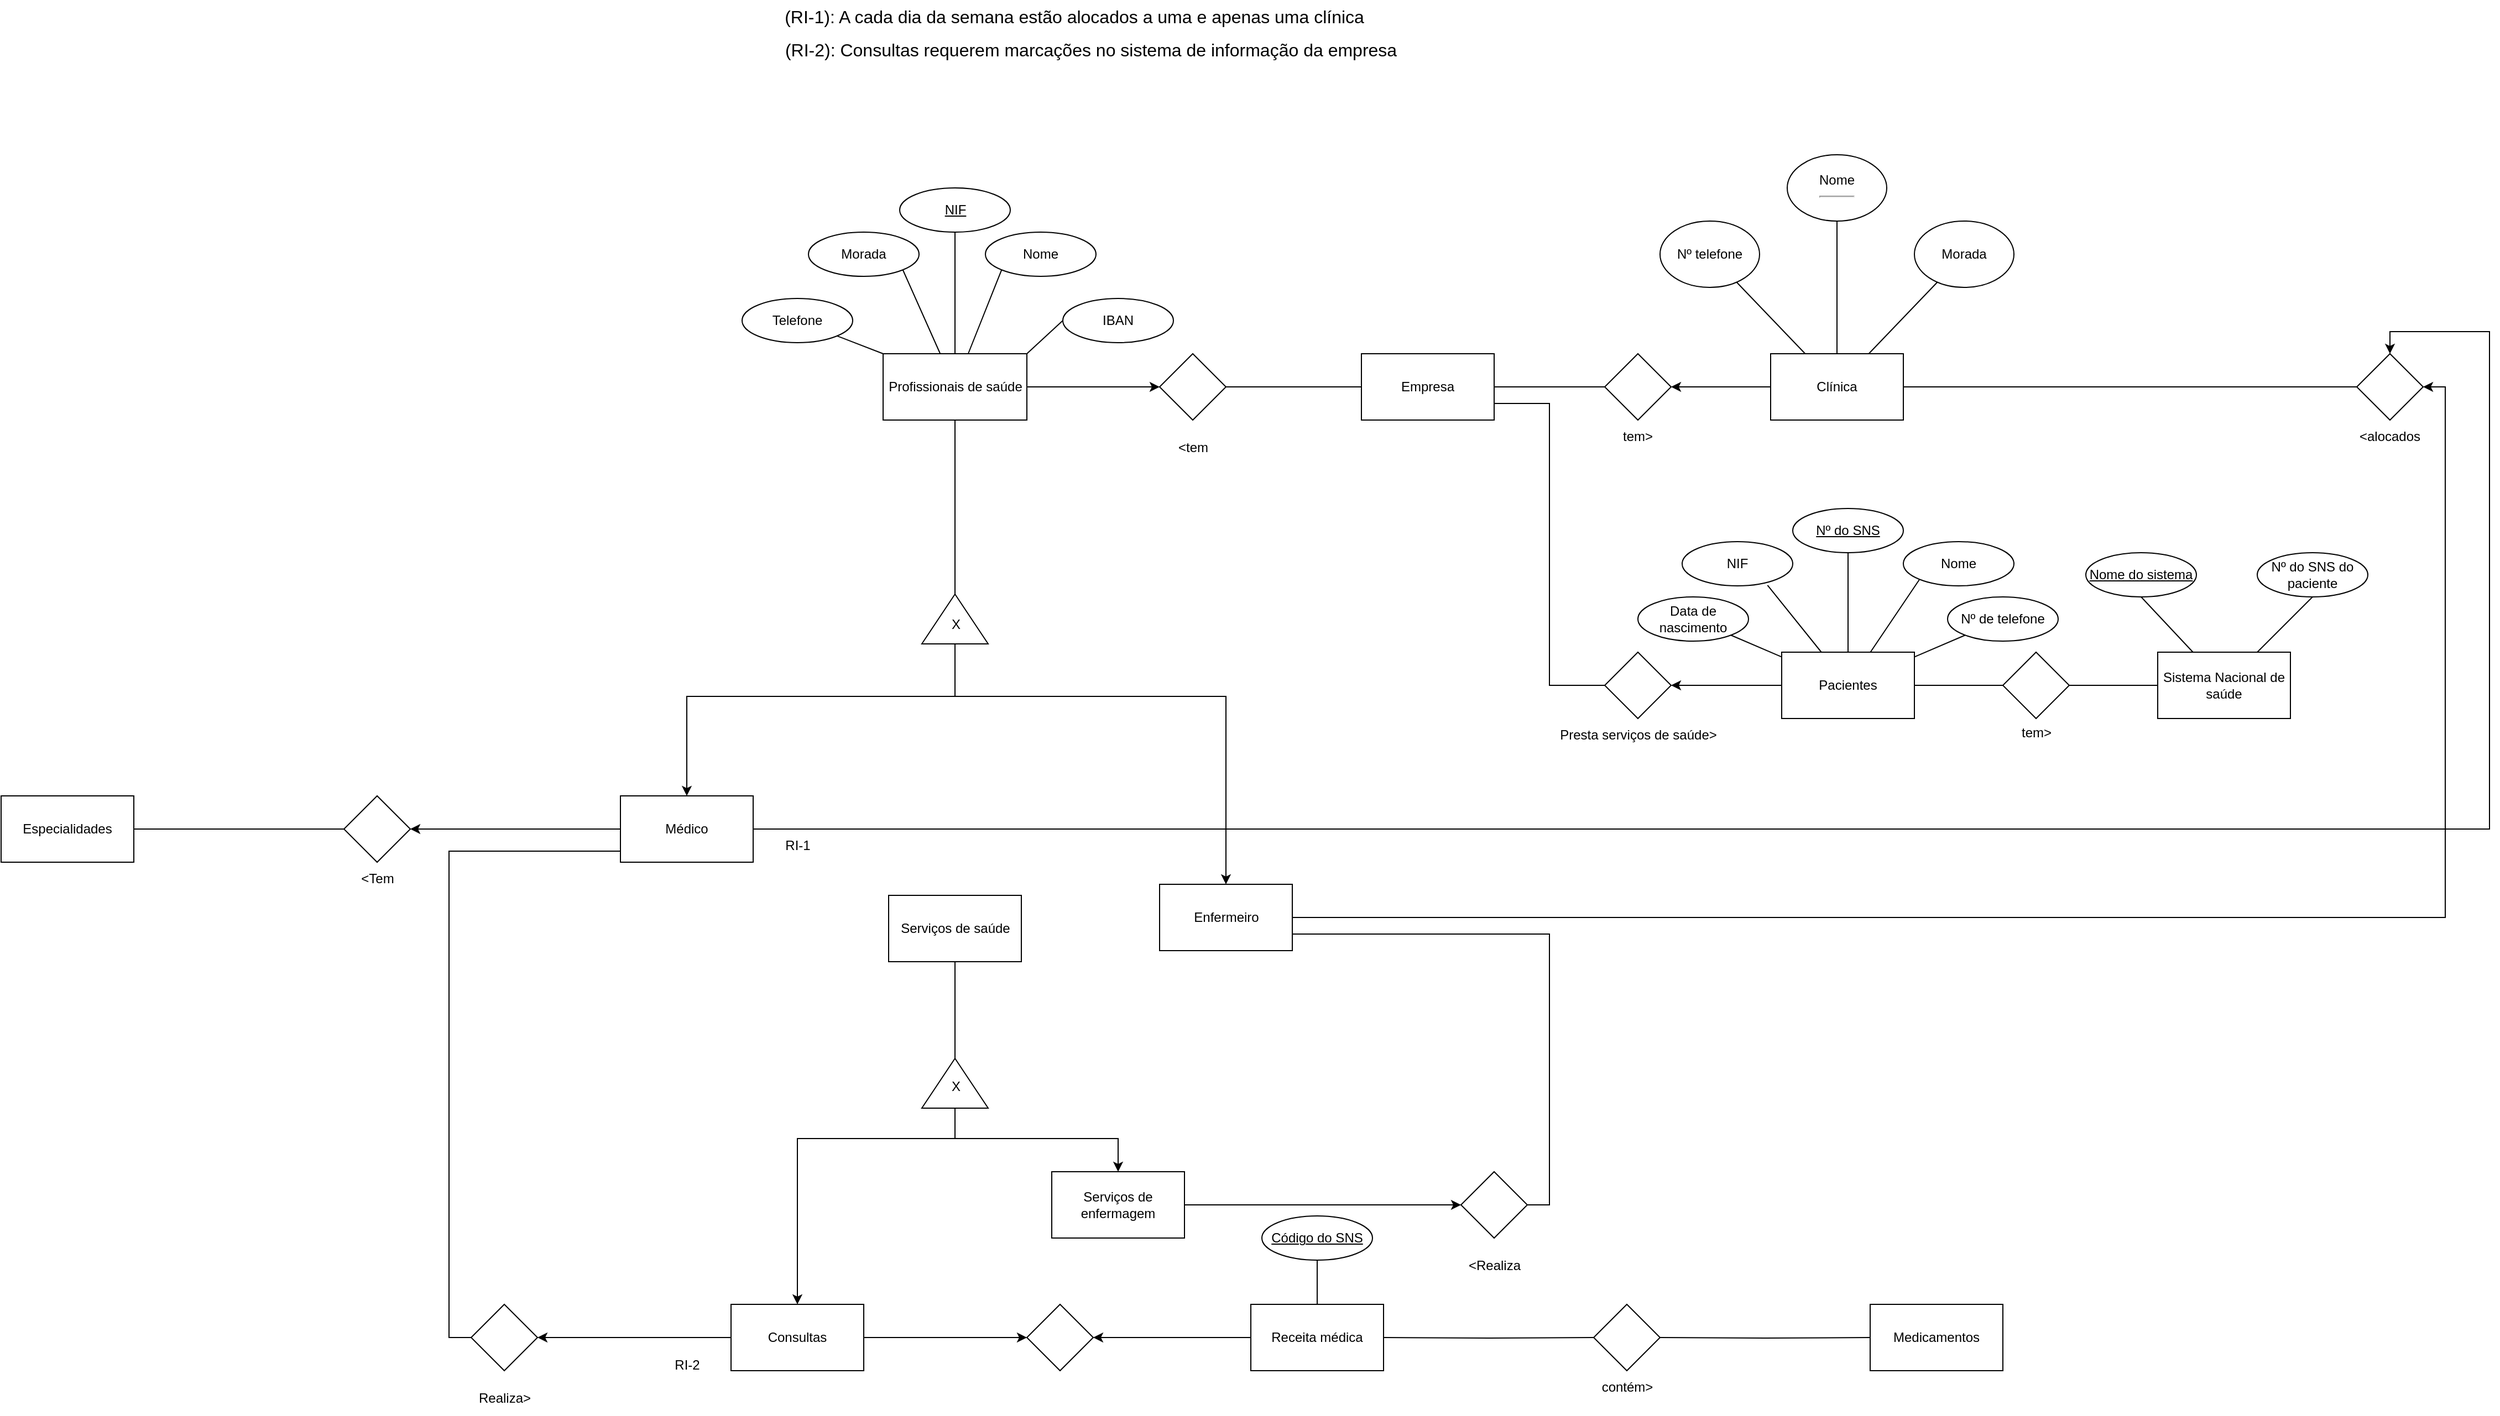 <mxfile version="24.2.8" type="device">
  <diagram id="R2lEEEUBdFMjLlhIrx00" name="Page-1">
    <mxGraphModel dx="2759" dy="949" grid="1" gridSize="10" guides="1" tooltips="1" connect="1" arrows="1" fold="1" page="1" pageScale="1" pageWidth="850" pageHeight="1100" math="0" shadow="0" extFonts="Permanent Marker^https://fonts.googleapis.com/css?family=Permanent+Marker">
      <root>
        <mxCell id="0" />
        <mxCell id="1" parent="0" />
        <mxCell id="IJ2FQPyfji08ccs4RDIm-24" style="edgeStyle=orthogonalEdgeStyle;rounded=0;orthogonalLoop=1;jettySize=auto;html=1;exitX=1;exitY=0.5;exitDx=0;exitDy=0;entryX=0;entryY=0.5;entryDx=0;entryDy=0;endArrow=none;endFill=0;" parent="1" source="IJ2FQPyfji08ccs4RDIm-25" target="IJ2FQPyfji08ccs4RDIm-29" edge="1">
          <mxGeometry relative="1" as="geometry" />
        </mxCell>
        <mxCell id="IJ2FQPyfji08ccs4RDIm-59" style="edgeStyle=orthogonalEdgeStyle;rounded=0;orthogonalLoop=1;jettySize=auto;html=1;entryX=1;entryY=0.5;entryDx=0;entryDy=0;endArrow=none;endFill=0;" parent="1" source="IJ2FQPyfji08ccs4RDIm-25" target="IJ2FQPyfji08ccs4RDIm-57" edge="1">
          <mxGeometry relative="1" as="geometry" />
        </mxCell>
        <mxCell id="IJ2FQPyfji08ccs4RDIm-25" value="Empresa" style="rounded=0;whiteSpace=wrap;html=1;" parent="1" vertex="1">
          <mxGeometry x="570" y="540" width="120" height="60" as="geometry" />
        </mxCell>
        <mxCell id="IJ2FQPyfji08ccs4RDIm-26" style="edgeStyle=orthogonalEdgeStyle;rounded=0;orthogonalLoop=1;jettySize=auto;html=1;entryX=1;entryY=0.5;entryDx=0;entryDy=0;" parent="1" source="IJ2FQPyfji08ccs4RDIm-28" target="IJ2FQPyfji08ccs4RDIm-29" edge="1">
          <mxGeometry relative="1" as="geometry" />
        </mxCell>
        <mxCell id="IJ2FQPyfji08ccs4RDIm-27" style="edgeStyle=orthogonalEdgeStyle;rounded=0;orthogonalLoop=1;jettySize=auto;html=1;entryX=0.5;entryY=1;entryDx=0;entryDy=0;endArrow=none;endFill=0;" parent="1" source="IJ2FQPyfji08ccs4RDIm-28" target="IJ2FQPyfji08ccs4RDIm-30" edge="1">
          <mxGeometry relative="1" as="geometry" />
        </mxCell>
        <mxCell id="IJ2FQPyfji08ccs4RDIm-72" style="edgeStyle=orthogonalEdgeStyle;rounded=0;orthogonalLoop=1;jettySize=auto;html=1;entryX=0;entryY=0.5;entryDx=0;entryDy=0;endArrow=none;endFill=0;" parent="1" source="IJ2FQPyfji08ccs4RDIm-28" target="IJ2FQPyfji08ccs4RDIm-71" edge="1">
          <mxGeometry relative="1" as="geometry" />
        </mxCell>
        <mxCell id="IJ2FQPyfji08ccs4RDIm-28" value="Clínica" style="rounded=0;whiteSpace=wrap;html=1;" parent="1" vertex="1">
          <mxGeometry x="940" y="540" width="120" height="60" as="geometry" />
        </mxCell>
        <mxCell id="IJ2FQPyfji08ccs4RDIm-29" value="" style="rhombus;whiteSpace=wrap;html=1;" parent="1" vertex="1">
          <mxGeometry x="790" y="540" width="60" height="60" as="geometry" />
        </mxCell>
        <mxCell id="IJ2FQPyfji08ccs4RDIm-30" value="Nome&lt;hr&gt;" style="ellipse;whiteSpace=wrap;html=1;" parent="1" vertex="1">
          <mxGeometry x="955" y="360" width="90" height="60" as="geometry" />
        </mxCell>
        <mxCell id="IJ2FQPyfji08ccs4RDIm-31" value="Morada" style="ellipse;whiteSpace=wrap;html=1;" parent="1" vertex="1">
          <mxGeometry x="1070" y="420" width="90" height="60" as="geometry" />
        </mxCell>
        <mxCell id="IJ2FQPyfji08ccs4RDIm-32" value="Nº telefone" style="ellipse;whiteSpace=wrap;html=1;" parent="1" vertex="1">
          <mxGeometry x="840" y="420" width="90" height="60" as="geometry" />
        </mxCell>
        <mxCell id="IJ2FQPyfji08ccs4RDIm-33" style="rounded=0;orthogonalLoop=1;jettySize=auto;html=1;endArrow=none;endFill=0;" parent="1" source="IJ2FQPyfji08ccs4RDIm-28" target="IJ2FQPyfji08ccs4RDIm-32" edge="1">
          <mxGeometry relative="1" as="geometry" />
        </mxCell>
        <mxCell id="IJ2FQPyfji08ccs4RDIm-34" style="rounded=0;orthogonalLoop=1;jettySize=auto;html=1;endArrow=none;endFill=0;" parent="1" source="IJ2FQPyfji08ccs4RDIm-28" target="IJ2FQPyfji08ccs4RDIm-31" edge="1">
          <mxGeometry relative="1" as="geometry" />
        </mxCell>
        <mxCell id="IJ2FQPyfji08ccs4RDIm-58" style="edgeStyle=orthogonalEdgeStyle;rounded=0;orthogonalLoop=1;jettySize=auto;html=1;entryX=0;entryY=0.5;entryDx=0;entryDy=0;" parent="1" source="IJ2FQPyfji08ccs4RDIm-49" target="IJ2FQPyfji08ccs4RDIm-57" edge="1">
          <mxGeometry relative="1" as="geometry" />
        </mxCell>
        <mxCell id="IJ2FQPyfji08ccs4RDIm-63" style="edgeStyle=orthogonalEdgeStyle;rounded=0;orthogonalLoop=1;jettySize=auto;html=1;entryX=1;entryY=0.5;entryDx=0;entryDy=0;endArrow=none;endFill=0;" parent="1" source="IJ2FQPyfji08ccs4RDIm-49" target="IJ2FQPyfji08ccs4RDIm-62" edge="1">
          <mxGeometry relative="1" as="geometry" />
        </mxCell>
        <mxCell id="IJ2FQPyfji08ccs4RDIm-81" style="edgeStyle=orthogonalEdgeStyle;rounded=0;orthogonalLoop=1;jettySize=auto;html=1;endArrow=none;endFill=0;" parent="1" source="IJ2FQPyfji08ccs4RDIm-49" target="IJ2FQPyfji08ccs4RDIm-52" edge="1">
          <mxGeometry relative="1" as="geometry" />
        </mxCell>
        <mxCell id="IJ2FQPyfji08ccs4RDIm-82" style="rounded=0;orthogonalLoop=1;jettySize=auto;html=1;entryX=0;entryY=1;entryDx=0;entryDy=0;endArrow=none;endFill=0;" parent="1" source="IJ2FQPyfji08ccs4RDIm-49" target="IJ2FQPyfji08ccs4RDIm-53" edge="1">
          <mxGeometry relative="1" as="geometry" />
        </mxCell>
        <mxCell id="IJ2FQPyfji08ccs4RDIm-83" style="rounded=0;orthogonalLoop=1;jettySize=auto;html=1;entryX=0;entryY=0.5;entryDx=0;entryDy=0;endArrow=none;endFill=0;exitX=1;exitY=0;exitDx=0;exitDy=0;" parent="1" source="IJ2FQPyfji08ccs4RDIm-49" target="IJ2FQPyfji08ccs4RDIm-54" edge="1">
          <mxGeometry relative="1" as="geometry" />
        </mxCell>
        <mxCell id="IJ2FQPyfji08ccs4RDIm-84" style="rounded=0;orthogonalLoop=1;jettySize=auto;html=1;entryX=1;entryY=1;entryDx=0;entryDy=0;endArrow=none;endFill=0;" parent="1" source="IJ2FQPyfji08ccs4RDIm-49" target="IJ2FQPyfji08ccs4RDIm-51" edge="1">
          <mxGeometry relative="1" as="geometry" />
        </mxCell>
        <mxCell id="IJ2FQPyfji08ccs4RDIm-85" style="rounded=0;orthogonalLoop=1;jettySize=auto;html=1;endArrow=none;endFill=0;exitX=0;exitY=0;exitDx=0;exitDy=0;" parent="1" source="IJ2FQPyfji08ccs4RDIm-49" target="IJ2FQPyfji08ccs4RDIm-50" edge="1">
          <mxGeometry relative="1" as="geometry" />
        </mxCell>
        <mxCell id="IJ2FQPyfji08ccs4RDIm-49" value="Profissionais de saúde" style="whiteSpace=wrap;html=1;align=center;" parent="1" vertex="1">
          <mxGeometry x="137.5" y="540" width="130" height="60" as="geometry" />
        </mxCell>
        <mxCell id="IJ2FQPyfji08ccs4RDIm-50" value="Telefone" style="ellipse;whiteSpace=wrap;html=1;align=center;" parent="1" vertex="1">
          <mxGeometry x="10" y="490" width="100" height="40" as="geometry" />
        </mxCell>
        <mxCell id="IJ2FQPyfji08ccs4RDIm-51" value="Morada" style="ellipse;whiteSpace=wrap;html=1;align=center;" parent="1" vertex="1">
          <mxGeometry x="70" y="430" width="100" height="40" as="geometry" />
        </mxCell>
        <mxCell id="IJ2FQPyfji08ccs4RDIm-52" value="NIF" style="ellipse;whiteSpace=wrap;html=1;align=center;fontStyle=4;" parent="1" vertex="1">
          <mxGeometry x="152.5" y="390" width="100" height="40" as="geometry" />
        </mxCell>
        <mxCell id="IJ2FQPyfji08ccs4RDIm-53" value="Nome" style="ellipse;whiteSpace=wrap;html=1;align=center;" parent="1" vertex="1">
          <mxGeometry x="230" y="430" width="100" height="40" as="geometry" />
        </mxCell>
        <mxCell id="IJ2FQPyfji08ccs4RDIm-54" value="IBAN" style="ellipse;whiteSpace=wrap;html=1;align=center;" parent="1" vertex="1">
          <mxGeometry x="300" y="490" width="100" height="40" as="geometry" />
        </mxCell>
        <mxCell id="IJ2FQPyfji08ccs4RDIm-57" value="" style="rhombus;whiteSpace=wrap;html=1;gradientColor=none;verticalAlign=middle;horizontal=1;" parent="1" vertex="1">
          <mxGeometry x="387.5" y="540" width="60" height="60" as="geometry" />
        </mxCell>
        <mxCell id="IJ2FQPyfji08ccs4RDIm-76" style="edgeStyle=orthogonalEdgeStyle;rounded=0;orthogonalLoop=1;jettySize=auto;html=1;entryX=0.5;entryY=0;entryDx=0;entryDy=0;exitX=1;exitY=0.5;exitDx=0;exitDy=0;" parent="1" source="IJ2FQPyfji08ccs4RDIm-60" target="IJ2FQPyfji08ccs4RDIm-71" edge="1">
          <mxGeometry relative="1" as="geometry">
            <mxPoint x="110" y="810.003" as="sourcePoint" />
            <mxPoint x="1260" y="539.95" as="targetPoint" />
            <Array as="points">
              <mxPoint x="1590" y="970" />
              <mxPoint x="1590" y="520" />
              <mxPoint x="1500" y="520" />
            </Array>
          </mxGeometry>
        </mxCell>
        <mxCell id="IJ2FQPyfji08ccs4RDIm-135" style="edgeStyle=orthogonalEdgeStyle;rounded=0;orthogonalLoop=1;jettySize=auto;html=1;entryX=0;entryY=0.5;entryDx=0;entryDy=0;endArrow=none;endFill=0;" parent="1" source="IJ2FQPyfji08ccs4RDIm-60" target="IJ2FQPyfji08ccs4RDIm-133" edge="1">
          <mxGeometry relative="1" as="geometry">
            <Array as="points">
              <mxPoint x="-255" y="990" />
              <mxPoint x="-255" y="1430" />
            </Array>
          </mxGeometry>
        </mxCell>
        <mxCell id="YIyGmwCXTKZyVRam45PO-11" style="edgeStyle=orthogonalEdgeStyle;rounded=0;orthogonalLoop=1;jettySize=auto;html=1;entryX=1;entryY=0.5;entryDx=0;entryDy=0;" parent="1" source="IJ2FQPyfji08ccs4RDIm-60" target="YIyGmwCXTKZyVRam45PO-10" edge="1">
          <mxGeometry relative="1" as="geometry" />
        </mxCell>
        <mxCell id="IJ2FQPyfji08ccs4RDIm-60" value="Médico" style="whiteSpace=wrap;html=1;align=center;" parent="1" vertex="1">
          <mxGeometry x="-100" y="940" width="120" height="60" as="geometry" />
        </mxCell>
        <mxCell id="IJ2FQPyfji08ccs4RDIm-73" style="edgeStyle=orthogonalEdgeStyle;rounded=0;orthogonalLoop=1;jettySize=auto;html=1;entryX=1;entryY=0.5;entryDx=0;entryDy=0;" parent="1" source="IJ2FQPyfji08ccs4RDIm-61" target="IJ2FQPyfji08ccs4RDIm-71" edge="1">
          <mxGeometry relative="1" as="geometry" />
        </mxCell>
        <mxCell id="IJ2FQPyfji08ccs4RDIm-130" style="edgeStyle=orthogonalEdgeStyle;rounded=0;orthogonalLoop=1;jettySize=auto;html=1;entryX=1;entryY=0.5;entryDx=0;entryDy=0;endArrow=none;endFill=0;exitX=1;exitY=0.75;exitDx=0;exitDy=0;" parent="1" source="IJ2FQPyfji08ccs4RDIm-61" target="IJ2FQPyfji08ccs4RDIm-129" edge="1">
          <mxGeometry relative="1" as="geometry" />
        </mxCell>
        <mxCell id="IJ2FQPyfji08ccs4RDIm-61" value="Enfermeiro" style="whiteSpace=wrap;html=1;align=center;" parent="1" vertex="1">
          <mxGeometry x="387.5" y="1020" width="120" height="60" as="geometry" />
        </mxCell>
        <mxCell id="IJ2FQPyfji08ccs4RDIm-64" style="edgeStyle=orthogonalEdgeStyle;rounded=0;orthogonalLoop=1;jettySize=auto;html=1;" parent="1" source="IJ2FQPyfji08ccs4RDIm-62" target="IJ2FQPyfji08ccs4RDIm-60" edge="1">
          <mxGeometry relative="1" as="geometry">
            <Array as="points">
              <mxPoint x="203" y="850" />
              <mxPoint x="-40" y="850" />
            </Array>
          </mxGeometry>
        </mxCell>
        <mxCell id="IJ2FQPyfji08ccs4RDIm-65" style="edgeStyle=orthogonalEdgeStyle;rounded=0;orthogonalLoop=1;jettySize=auto;html=1;entryX=0.5;entryY=0;entryDx=0;entryDy=0;" parent="1" source="IJ2FQPyfji08ccs4RDIm-62" target="IJ2FQPyfji08ccs4RDIm-61" edge="1">
          <mxGeometry relative="1" as="geometry">
            <Array as="points">
              <mxPoint x="203" y="850" />
              <mxPoint x="447" y="850" />
            </Array>
          </mxGeometry>
        </mxCell>
        <mxCell id="IJ2FQPyfji08ccs4RDIm-62" value="" style="triangle;whiteSpace=wrap;html=1;rotation=-90;" parent="1" vertex="1">
          <mxGeometry x="180" y="750" width="45" height="60" as="geometry" />
        </mxCell>
        <mxCell id="IJ2FQPyfji08ccs4RDIm-68" value="&amp;lt;tem" style="text;html=1;align=center;verticalAlign=middle;whiteSpace=wrap;rounded=0;" parent="1" vertex="1">
          <mxGeometry x="387.5" y="610" width="60" height="30" as="geometry" />
        </mxCell>
        <mxCell id="IJ2FQPyfji08ccs4RDIm-69" value="tem&amp;gt;" style="text;html=1;align=center;verticalAlign=middle;whiteSpace=wrap;rounded=0;" parent="1" vertex="1">
          <mxGeometry x="790" y="600" width="60" height="30" as="geometry" />
        </mxCell>
        <mxCell id="IJ2FQPyfji08ccs4RDIm-71" value="" style="rhombus;whiteSpace=wrap;html=1;" parent="1" vertex="1">
          <mxGeometry x="1470" y="540" width="60" height="60" as="geometry" />
        </mxCell>
        <mxCell id="IJ2FQPyfji08ccs4RDIm-74" value="&amp;lt;alocados" style="text;html=1;align=center;verticalAlign=middle;whiteSpace=wrap;rounded=0;" parent="1" vertex="1">
          <mxGeometry x="1470" y="600" width="60" height="30" as="geometry" />
        </mxCell>
        <mxCell id="IJ2FQPyfji08ccs4RDIm-77" value="RI-1" style="text;html=1;align=center;verticalAlign=middle;resizable=0;points=[];autosize=1;strokeColor=none;fillColor=none;" parent="1" vertex="1">
          <mxGeometry x="35" y="970" width="50" height="30" as="geometry" />
        </mxCell>
        <mxCell id="IJ2FQPyfji08ccs4RDIm-78" value="(RI-1): A cada dia da semana estão alocados a uma e apenas uma clínica" style="text;html=1;align=center;verticalAlign=middle;resizable=0;points=[];autosize=1;strokeColor=none;fillColor=none;fontSize=16;" parent="1" vertex="1">
          <mxGeometry x="35" y="220" width="550" height="30" as="geometry" />
        </mxCell>
        <mxCell id="IJ2FQPyfji08ccs4RDIm-101" style="rounded=0;orthogonalLoop=1;jettySize=auto;html=1;entryX=0;entryY=1;entryDx=0;entryDy=0;endArrow=none;endFill=0;" parent="1" source="IJ2FQPyfji08ccs4RDIm-86" target="IJ2FQPyfji08ccs4RDIm-95" edge="1">
          <mxGeometry relative="1" as="geometry" />
        </mxCell>
        <mxCell id="IJ2FQPyfji08ccs4RDIm-102" style="rounded=0;orthogonalLoop=1;jettySize=auto;html=1;endArrow=none;endFill=0;" parent="1" source="IJ2FQPyfji08ccs4RDIm-86" target="IJ2FQPyfji08ccs4RDIm-98" edge="1">
          <mxGeometry relative="1" as="geometry" />
        </mxCell>
        <mxCell id="IJ2FQPyfji08ccs4RDIm-103" style="rounded=0;orthogonalLoop=1;jettySize=auto;html=1;entryX=0.772;entryY=0.987;entryDx=0;entryDy=0;entryPerimeter=0;endArrow=none;endFill=0;" parent="1" source="IJ2FQPyfji08ccs4RDIm-86" target="IJ2FQPyfji08ccs4RDIm-96" edge="1">
          <mxGeometry relative="1" as="geometry" />
        </mxCell>
        <mxCell id="IJ2FQPyfji08ccs4RDIm-104" style="rounded=0;orthogonalLoop=1;jettySize=auto;html=1;endArrow=none;endFill=0;" parent="1" source="IJ2FQPyfji08ccs4RDIm-86" target="IJ2FQPyfji08ccs4RDIm-97" edge="1">
          <mxGeometry relative="1" as="geometry" />
        </mxCell>
        <mxCell id="IJ2FQPyfji08ccs4RDIm-105" style="edgeStyle=none;rounded=0;orthogonalLoop=1;jettySize=auto;html=1;entryX=0.5;entryY=1;entryDx=0;entryDy=0;endArrow=none;endFill=0;" parent="1" source="IJ2FQPyfji08ccs4RDIm-86" target="IJ2FQPyfji08ccs4RDIm-94" edge="1">
          <mxGeometry relative="1" as="geometry" />
        </mxCell>
        <mxCell id="IJ2FQPyfji08ccs4RDIm-110" style="edgeStyle=none;rounded=0;orthogonalLoop=1;jettySize=auto;html=1;entryX=0;entryY=0.5;entryDx=0;entryDy=0;endArrow=none;endFill=0;" parent="1" source="IJ2FQPyfji08ccs4RDIm-86" target="IJ2FQPyfji08ccs4RDIm-109" edge="1">
          <mxGeometry relative="1" as="geometry" />
        </mxCell>
        <mxCell id="IJ2FQPyfji08ccs4RDIm-86" value="Pacientes" style="whiteSpace=wrap;html=1;align=center;" parent="1" vertex="1">
          <mxGeometry x="950" y="810" width="120" height="60" as="geometry" />
        </mxCell>
        <mxCell id="IJ2FQPyfji08ccs4RDIm-88" value="" style="edgeStyle=orthogonalEdgeStyle;rounded=0;orthogonalLoop=1;jettySize=auto;html=1;endArrow=none;endFill=0;startArrow=classic;startFill=1;" parent="1" source="IJ2FQPyfji08ccs4RDIm-87" target="IJ2FQPyfji08ccs4RDIm-86" edge="1">
          <mxGeometry relative="1" as="geometry" />
        </mxCell>
        <mxCell id="IJ2FQPyfji08ccs4RDIm-91" style="edgeStyle=orthogonalEdgeStyle;rounded=0;orthogonalLoop=1;jettySize=auto;html=1;entryX=1;entryY=0.75;entryDx=0;entryDy=0;endArrow=none;endFill=0;" parent="1" source="IJ2FQPyfji08ccs4RDIm-87" target="IJ2FQPyfji08ccs4RDIm-25" edge="1">
          <mxGeometry relative="1" as="geometry" />
        </mxCell>
        <mxCell id="IJ2FQPyfji08ccs4RDIm-87" value="" style="rhombus;whiteSpace=wrap;html=1;" parent="1" vertex="1">
          <mxGeometry x="790" y="810" width="60" height="60" as="geometry" />
        </mxCell>
        <mxCell id="IJ2FQPyfji08ccs4RDIm-92" value="Presta serviços de saúde&amp;gt;" style="text;html=1;align=center;verticalAlign=middle;resizable=0;points=[];autosize=1;strokeColor=none;fillColor=none;" parent="1" vertex="1">
          <mxGeometry x="735" y="870" width="170" height="30" as="geometry" />
        </mxCell>
        <mxCell id="IJ2FQPyfji08ccs4RDIm-94" value="Nº do SNS" style="ellipse;whiteSpace=wrap;html=1;align=center;fontStyle=4;" parent="1" vertex="1">
          <mxGeometry x="960" y="680" width="100" height="40" as="geometry" />
        </mxCell>
        <mxCell id="IJ2FQPyfji08ccs4RDIm-95" value="Nome" style="ellipse;whiteSpace=wrap;html=1;align=center;" parent="1" vertex="1">
          <mxGeometry x="1060" y="710" width="100" height="40" as="geometry" />
        </mxCell>
        <mxCell id="IJ2FQPyfji08ccs4RDIm-96" value="NIF" style="ellipse;whiteSpace=wrap;html=1;align=center;" parent="1" vertex="1">
          <mxGeometry x="860" y="710" width="100" height="40" as="geometry" />
        </mxCell>
        <mxCell id="IJ2FQPyfji08ccs4RDIm-97" value="Data de nascimento" style="ellipse;whiteSpace=wrap;html=1;align=center;" parent="1" vertex="1">
          <mxGeometry x="820" y="760" width="100" height="40" as="geometry" />
        </mxCell>
        <mxCell id="IJ2FQPyfji08ccs4RDIm-98" value="Nº de telefone" style="ellipse;whiteSpace=wrap;html=1;align=center;" parent="1" vertex="1">
          <mxGeometry x="1100" y="760" width="100" height="40" as="geometry" />
        </mxCell>
        <mxCell id="IJ2FQPyfji08ccs4RDIm-111" style="edgeStyle=none;rounded=0;orthogonalLoop=1;jettySize=auto;html=1;entryX=1;entryY=0.5;entryDx=0;entryDy=0;endArrow=none;endFill=0;" parent="1" source="IJ2FQPyfji08ccs4RDIm-107" target="IJ2FQPyfji08ccs4RDIm-109" edge="1">
          <mxGeometry relative="1" as="geometry" />
        </mxCell>
        <mxCell id="IJ2FQPyfji08ccs4RDIm-115" style="edgeStyle=none;rounded=0;orthogonalLoop=1;jettySize=auto;html=1;entryX=0.5;entryY=1;entryDx=0;entryDy=0;endArrow=none;endFill=0;" parent="1" source="IJ2FQPyfji08ccs4RDIm-107" target="IJ2FQPyfji08ccs4RDIm-113" edge="1">
          <mxGeometry relative="1" as="geometry" />
        </mxCell>
        <mxCell id="IJ2FQPyfji08ccs4RDIm-116" style="edgeStyle=none;rounded=0;orthogonalLoop=1;jettySize=auto;html=1;entryX=0.5;entryY=1;entryDx=0;entryDy=0;endArrow=none;endFill=0;" parent="1" source="IJ2FQPyfji08ccs4RDIm-107" target="IJ2FQPyfji08ccs4RDIm-114" edge="1">
          <mxGeometry relative="1" as="geometry" />
        </mxCell>
        <mxCell id="IJ2FQPyfji08ccs4RDIm-107" value="Sistema Nacional de saúde" style="whiteSpace=wrap;html=1;align=center;" parent="1" vertex="1">
          <mxGeometry x="1290" y="810" width="120" height="60" as="geometry" />
        </mxCell>
        <mxCell id="IJ2FQPyfji08ccs4RDIm-109" value="" style="rhombus;whiteSpace=wrap;html=1;" parent="1" vertex="1">
          <mxGeometry x="1150" y="810" width="60" height="60" as="geometry" />
        </mxCell>
        <mxCell id="IJ2FQPyfji08ccs4RDIm-112" value="tem&amp;gt;" style="text;html=1;align=center;verticalAlign=middle;resizable=0;points=[];autosize=1;strokeColor=none;fillColor=none;" parent="1" vertex="1">
          <mxGeometry x="1155" y="868" width="50" height="30" as="geometry" />
        </mxCell>
        <mxCell id="IJ2FQPyfji08ccs4RDIm-113" value="Nome do sistema" style="ellipse;whiteSpace=wrap;html=1;align=center;fontStyle=4;" parent="1" vertex="1">
          <mxGeometry x="1225" y="720" width="100" height="40" as="geometry" />
        </mxCell>
        <mxCell id="IJ2FQPyfji08ccs4RDIm-114" value="Nº do SNS do paciente" style="ellipse;whiteSpace=wrap;html=1;align=center;" parent="1" vertex="1">
          <mxGeometry x="1380" y="720" width="100" height="40" as="geometry" />
        </mxCell>
        <mxCell id="IJ2FQPyfji08ccs4RDIm-117" value="Serviços de saúde" style="whiteSpace=wrap;html=1;align=center;" parent="1" vertex="1">
          <mxGeometry x="142.5" y="1030" width="120" height="60" as="geometry" />
        </mxCell>
        <mxCell id="IJ2FQPyfji08ccs4RDIm-134" style="edgeStyle=orthogonalEdgeStyle;rounded=0;orthogonalLoop=1;jettySize=auto;html=1;entryX=1;entryY=0.5;entryDx=0;entryDy=0;" parent="1" source="IJ2FQPyfji08ccs4RDIm-119" target="IJ2FQPyfji08ccs4RDIm-133" edge="1">
          <mxGeometry relative="1" as="geometry" />
        </mxCell>
        <mxCell id="YIyGmwCXTKZyVRam45PO-5" style="edgeStyle=orthogonalEdgeStyle;rounded=0;orthogonalLoop=1;jettySize=auto;html=1;entryX=0;entryY=0.5;entryDx=0;entryDy=0;" parent="1" source="IJ2FQPyfji08ccs4RDIm-119" target="YIyGmwCXTKZyVRam45PO-3" edge="1">
          <mxGeometry relative="1" as="geometry" />
        </mxCell>
        <mxCell id="IJ2FQPyfji08ccs4RDIm-119" value="Consultas" style="whiteSpace=wrap;html=1;align=center;" parent="1" vertex="1">
          <mxGeometry y="1400" width="120" height="60" as="geometry" />
        </mxCell>
        <mxCell id="IJ2FQPyfji08ccs4RDIm-131" style="edgeStyle=orthogonalEdgeStyle;rounded=0;orthogonalLoop=1;jettySize=auto;html=1;entryX=0;entryY=0.5;entryDx=0;entryDy=0;" parent="1" source="IJ2FQPyfji08ccs4RDIm-120" target="IJ2FQPyfji08ccs4RDIm-129" edge="1">
          <mxGeometry relative="1" as="geometry" />
        </mxCell>
        <mxCell id="IJ2FQPyfji08ccs4RDIm-120" value="Serviços de enfermagem" style="whiteSpace=wrap;html=1;align=center;" parent="1" vertex="1">
          <mxGeometry x="290" y="1280" width="120" height="60" as="geometry" />
        </mxCell>
        <mxCell id="IJ2FQPyfji08ccs4RDIm-122" style="edgeStyle=none;rounded=0;orthogonalLoop=1;jettySize=auto;html=1;entryX=0.5;entryY=1;entryDx=0;entryDy=0;endArrow=none;endFill=0;" parent="1" source="IJ2FQPyfji08ccs4RDIm-121" target="IJ2FQPyfji08ccs4RDIm-117" edge="1">
          <mxGeometry relative="1" as="geometry" />
        </mxCell>
        <mxCell id="IJ2FQPyfji08ccs4RDIm-125" style="edgeStyle=orthogonalEdgeStyle;rounded=0;orthogonalLoop=1;jettySize=auto;html=1;" parent="1" source="IJ2FQPyfji08ccs4RDIm-121" target="IJ2FQPyfji08ccs4RDIm-120" edge="1">
          <mxGeometry relative="1" as="geometry">
            <Array as="points">
              <mxPoint x="202" y="1250" />
              <mxPoint x="350" y="1250" />
            </Array>
          </mxGeometry>
        </mxCell>
        <mxCell id="IJ2FQPyfji08ccs4RDIm-126" style="edgeStyle=orthogonalEdgeStyle;rounded=0;orthogonalLoop=1;jettySize=auto;html=1;" parent="1" source="IJ2FQPyfji08ccs4RDIm-121" target="IJ2FQPyfji08ccs4RDIm-119" edge="1">
          <mxGeometry relative="1" as="geometry">
            <Array as="points">
              <mxPoint x="202" y="1250" />
              <mxPoint x="60" y="1250" />
            </Array>
          </mxGeometry>
        </mxCell>
        <mxCell id="IJ2FQPyfji08ccs4RDIm-121" value="" style="triangle;whiteSpace=wrap;html=1;rotation=-90;" parent="1" vertex="1">
          <mxGeometry x="180" y="1170" width="45" height="60" as="geometry" />
        </mxCell>
        <mxCell id="IJ2FQPyfji08ccs4RDIm-129" value="" style="rhombus;whiteSpace=wrap;html=1;" parent="1" vertex="1">
          <mxGeometry x="660" y="1280" width="60" height="60" as="geometry" />
        </mxCell>
        <mxCell id="IJ2FQPyfji08ccs4RDIm-132" value="&amp;lt;Realiza" style="text;html=1;align=center;verticalAlign=middle;resizable=0;points=[];autosize=1;strokeColor=none;fillColor=none;" parent="1" vertex="1">
          <mxGeometry x="655" y="1350" width="70" height="30" as="geometry" />
        </mxCell>
        <mxCell id="IJ2FQPyfji08ccs4RDIm-133" value="" style="rhombus;whiteSpace=wrap;html=1;" parent="1" vertex="1">
          <mxGeometry x="-235" y="1400" width="60" height="60" as="geometry" />
        </mxCell>
        <mxCell id="IJ2FQPyfji08ccs4RDIm-136" value="Realiza&amp;gt;" style="text;html=1;align=center;verticalAlign=middle;resizable=0;points=[];autosize=1;strokeColor=none;fillColor=none;" parent="1" vertex="1">
          <mxGeometry x="-240" y="1470" width="70" height="30" as="geometry" />
        </mxCell>
        <mxCell id="IJ2FQPyfji08ccs4RDIm-137" value="RI-2" style="text;html=1;align=center;verticalAlign=middle;resizable=0;points=[];autosize=1;strokeColor=none;fillColor=none;" parent="1" vertex="1">
          <mxGeometry x="-65" y="1440" width="50" height="30" as="geometry" />
        </mxCell>
        <mxCell id="IJ2FQPyfji08ccs4RDIm-138" value="(RI-2): Consultas requerem marcações no sistema de informação da empresa" style="text;html=1;align=center;verticalAlign=middle;resizable=0;points=[];autosize=1;strokeColor=none;fillColor=none;fontSize=16;" parent="1" vertex="1">
          <mxGeometry x="35" y="250" width="580" height="30" as="geometry" />
        </mxCell>
        <mxCell id="YIyGmwCXTKZyVRam45PO-3" value="" style="rhombus;whiteSpace=wrap;html=1;" parent="1" vertex="1">
          <mxGeometry x="267.5" y="1400" width="60" height="60" as="geometry" />
        </mxCell>
        <mxCell id="YIyGmwCXTKZyVRam45PO-6" style="edgeStyle=orthogonalEdgeStyle;rounded=0;orthogonalLoop=1;jettySize=auto;html=1;entryX=1;entryY=0.5;entryDx=0;entryDy=0;" parent="1" source="YIyGmwCXTKZyVRam45PO-4" target="YIyGmwCXTKZyVRam45PO-3" edge="1">
          <mxGeometry relative="1" as="geometry" />
        </mxCell>
        <mxCell id="YIyGmwCXTKZyVRam45PO-8" style="edgeStyle=orthogonalEdgeStyle;rounded=0;orthogonalLoop=1;jettySize=auto;html=1;entryX=0.5;entryY=1;entryDx=0;entryDy=0;endArrow=none;endFill=0;" parent="1" source="YIyGmwCXTKZyVRam45PO-4" target="YIyGmwCXTKZyVRam45PO-7" edge="1">
          <mxGeometry relative="1" as="geometry" />
        </mxCell>
        <mxCell id="YIyGmwCXTKZyVRam45PO-4" value="Receita médica" style="whiteSpace=wrap;html=1;align=center;" parent="1" vertex="1">
          <mxGeometry x="470" y="1400" width="120" height="60" as="geometry" />
        </mxCell>
        <mxCell id="YIyGmwCXTKZyVRam45PO-7" value="Código do SNS" style="ellipse;whiteSpace=wrap;html=1;align=center;fontStyle=4;" parent="1" vertex="1">
          <mxGeometry x="480" y="1320" width="100" height="40" as="geometry" />
        </mxCell>
        <mxCell id="YIyGmwCXTKZyVRam45PO-12" style="edgeStyle=orthogonalEdgeStyle;rounded=0;orthogonalLoop=1;jettySize=auto;html=1;entryX=0;entryY=0.5;entryDx=0;entryDy=0;endArrow=none;endFill=0;" parent="1" source="YIyGmwCXTKZyVRam45PO-9" target="YIyGmwCXTKZyVRam45PO-10" edge="1">
          <mxGeometry relative="1" as="geometry" />
        </mxCell>
        <mxCell id="YIyGmwCXTKZyVRam45PO-9" value="Especialidades" style="whiteSpace=wrap;html=1;align=center;" parent="1" vertex="1">
          <mxGeometry x="-660" y="940" width="120" height="60" as="geometry" />
        </mxCell>
        <mxCell id="YIyGmwCXTKZyVRam45PO-10" value="" style="rhombus;whiteSpace=wrap;html=1;" parent="1" vertex="1">
          <mxGeometry x="-350" y="940" width="60" height="60" as="geometry" />
        </mxCell>
        <mxCell id="YIyGmwCXTKZyVRam45PO-13" value="&amp;lt;Tem" style="text;html=1;align=center;verticalAlign=middle;resizable=0;points=[];autosize=1;strokeColor=none;fillColor=none;" parent="1" vertex="1">
          <mxGeometry x="-345" y="1000" width="50" height="30" as="geometry" />
        </mxCell>
        <mxCell id="YIyGmwCXTKZyVRam45PO-18" style="edgeStyle=orthogonalEdgeStyle;rounded=0;orthogonalLoop=1;jettySize=auto;html=1;entryX=1;entryY=0.5;entryDx=0;entryDy=0;endArrow=none;endFill=0;" parent="1" target="YIyGmwCXTKZyVRam45PO-20" edge="1">
          <mxGeometry relative="1" as="geometry">
            <mxPoint x="1030" y="1430" as="sourcePoint" />
          </mxGeometry>
        </mxCell>
        <mxCell id="YIyGmwCXTKZyVRam45PO-19" style="edgeStyle=orthogonalEdgeStyle;rounded=0;orthogonalLoop=1;jettySize=auto;html=1;entryX=0;entryY=0.5;entryDx=0;entryDy=0;endArrow=none;endFill=0;" parent="1" target="YIyGmwCXTKZyVRam45PO-20" edge="1">
          <mxGeometry relative="1" as="geometry">
            <mxPoint x="590" y="1430" as="sourcePoint" />
          </mxGeometry>
        </mxCell>
        <mxCell id="YIyGmwCXTKZyVRam45PO-20" value="" style="rhombus;whiteSpace=wrap;html=1;" parent="1" vertex="1">
          <mxGeometry x="780" y="1400" width="60" height="60" as="geometry" />
        </mxCell>
        <mxCell id="YIyGmwCXTKZyVRam45PO-21" value="contém&amp;gt;" style="text;html=1;align=center;verticalAlign=middle;resizable=0;points=[];autosize=1;strokeColor=none;fillColor=none;" parent="1" vertex="1">
          <mxGeometry x="775" y="1460" width="70" height="30" as="geometry" />
        </mxCell>
        <mxCell id="YIyGmwCXTKZyVRam45PO-22" value="Medicamentos" style="whiteSpace=wrap;html=1;align=center;" parent="1" vertex="1">
          <mxGeometry x="1030" y="1400" width="120" height="60" as="geometry" />
        </mxCell>
        <mxCell id="ShnhkQJUEA-Vnrsl86Sn-1" value="X" style="text;html=1;align=center;verticalAlign=middle;resizable=0;points=[];autosize=1;strokeColor=none;fillColor=none;" parent="1" vertex="1">
          <mxGeometry x="187.5" y="770" width="30" height="30" as="geometry" />
        </mxCell>
        <mxCell id="ShnhkQJUEA-Vnrsl86Sn-2" value="X" style="text;html=1;align=center;verticalAlign=middle;resizable=0;points=[];autosize=1;strokeColor=none;fillColor=none;" parent="1" vertex="1">
          <mxGeometry x="187.5" y="1188" width="30" height="30" as="geometry" />
        </mxCell>
      </root>
    </mxGraphModel>
  </diagram>
</mxfile>

